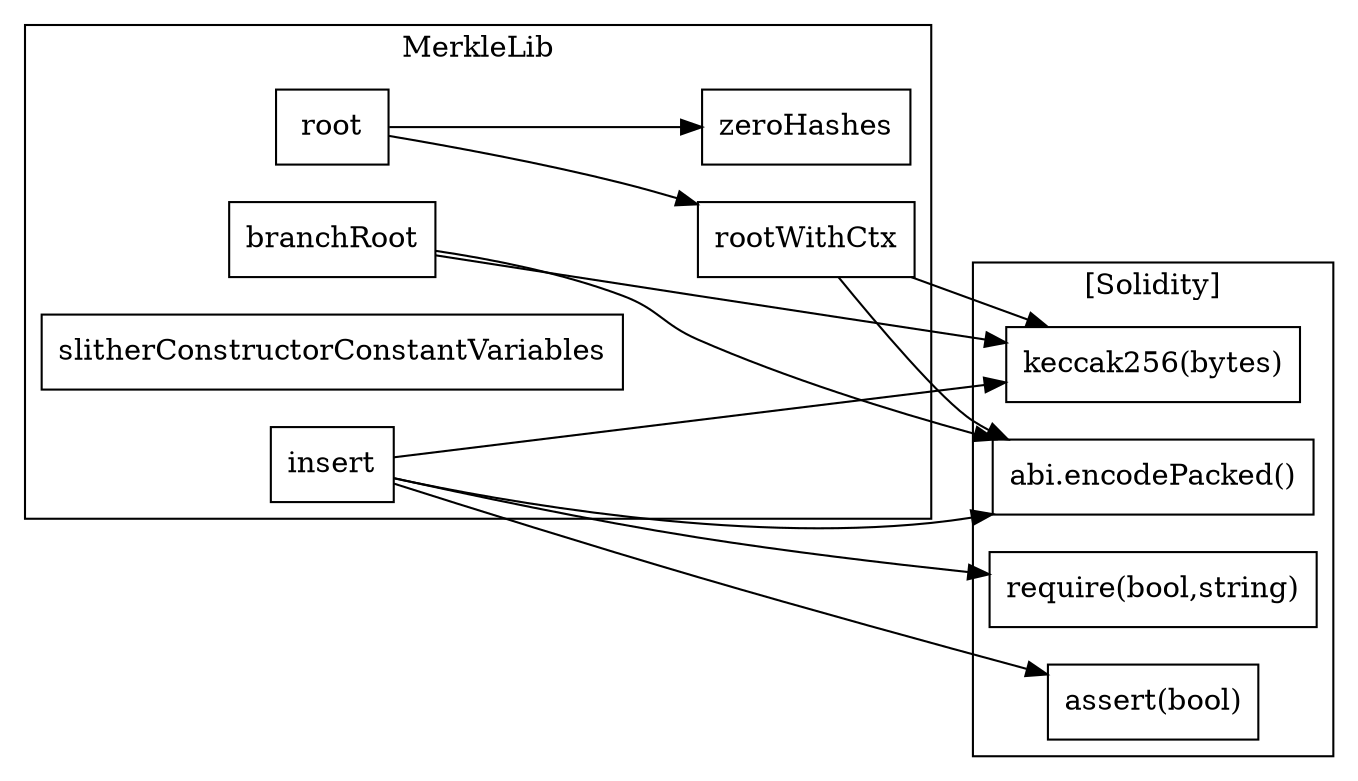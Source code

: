 strict digraph {
rankdir="LR"
node [shape=box]
subgraph cluster_556_MerkleLib {
label = "MerkleLib"
"556_rootWithCtx" [label="rootWithCtx"]
"556_root" [label="root"]
"556_zeroHashes" [label="zeroHashes"]
"556_branchRoot" [label="branchRoot"]
"556_slitherConstructorConstantVariables" [label="slitherConstructorConstantVariables"]
"556_insert" [label="insert"]
"556_root" -> "556_rootWithCtx"
"556_root" -> "556_zeroHashes"
}subgraph cluster_solidity {
label = "[Solidity]"
"require(bool,string)" 
"keccak256(bytes)" 
"assert(bool)" 
"abi.encodePacked()" 
"556_insert" -> "require(bool,string)"
"556_branchRoot" -> "abi.encodePacked()"
"556_rootWithCtx" -> "abi.encodePacked()"
"556_rootWithCtx" -> "keccak256(bytes)"
"556_insert" -> "abi.encodePacked()"
"556_branchRoot" -> "keccak256(bytes)"
"556_insert" -> "assert(bool)"
"556_insert" -> "keccak256(bytes)"
}
}
